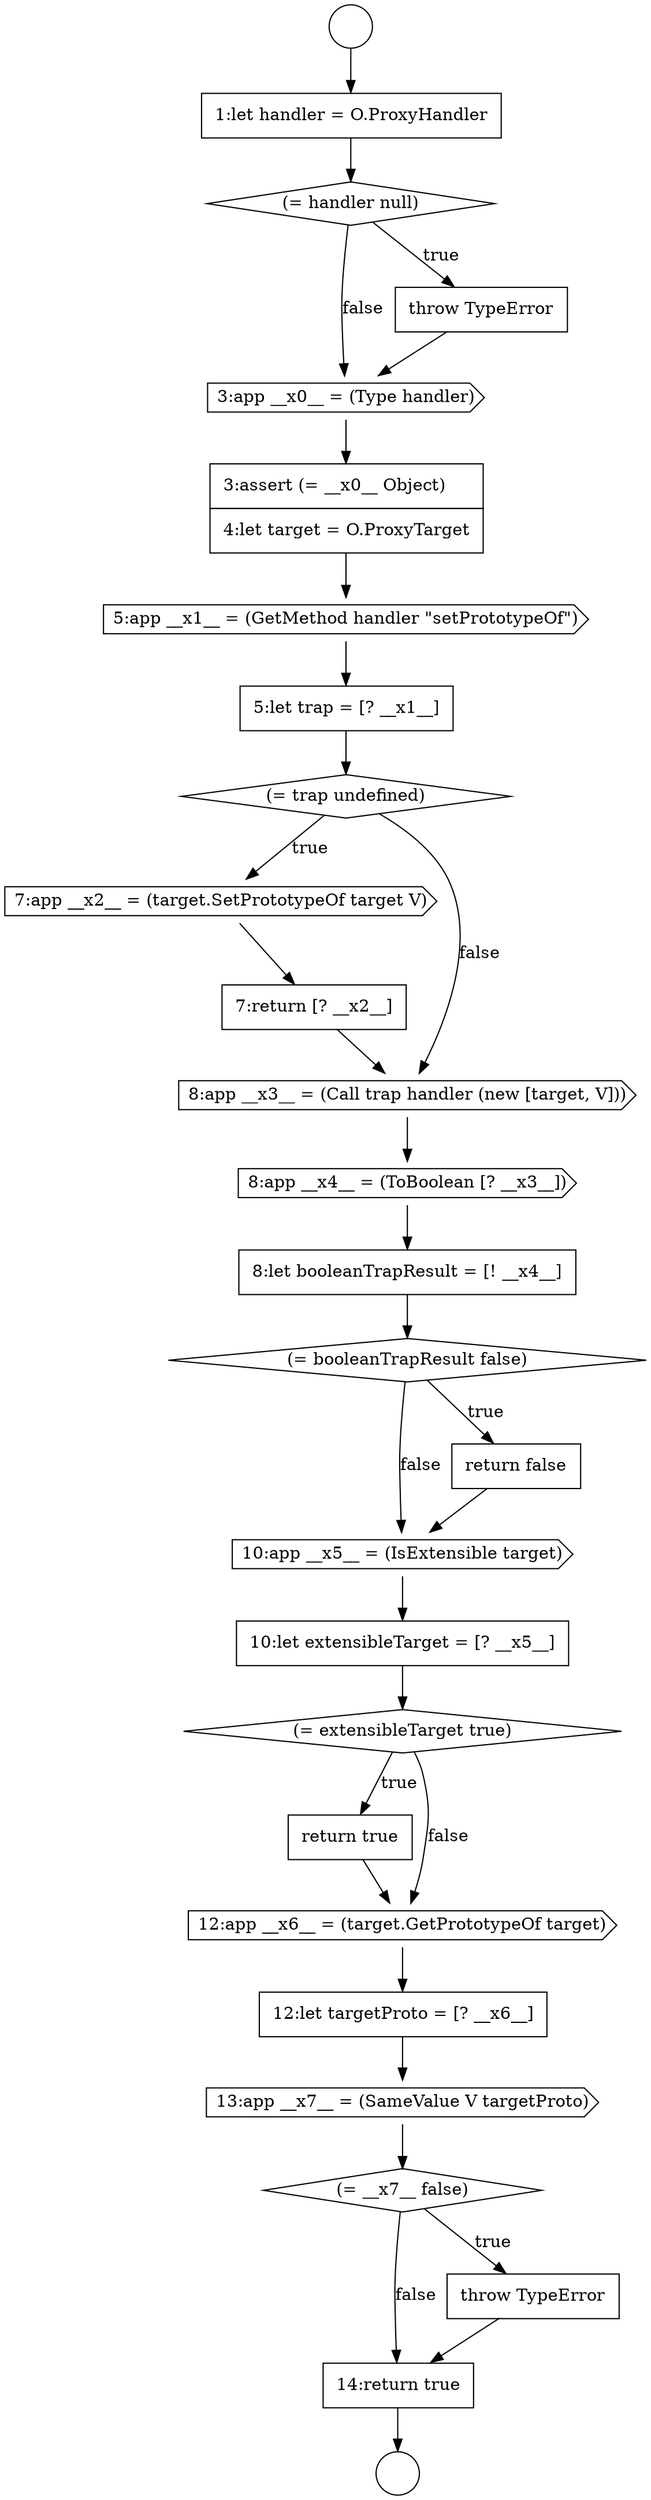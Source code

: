 digraph {
  node3185 [shape=none, margin=0, label=<<font color="black">
    <table border="0" cellborder="1" cellspacing="0" cellpadding="10">
      <tr><td align="left">3:assert (= __x0__ Object)</td></tr>
      <tr><td align="left">4:let target = O.ProxyTarget</td></tr>
    </table>
  </font>> color="black" fillcolor="white" style=filled]
  node3180 [shape=circle label=" " color="black" fillcolor="white" style=filled]
  node3199 [shape=none, margin=0, label=<<font color="black">
    <table border="0" cellborder="1" cellspacing="0" cellpadding="10">
      <tr><td align="left">return true</td></tr>
    </table>
  </font>> color="black" fillcolor="white" style=filled]
  node3186 [shape=cds, label=<<font color="black">5:app __x1__ = (GetMethod handler &quot;setPrototypeOf&quot;)</font>> color="black" fillcolor="white" style=filled]
  node3205 [shape=none, margin=0, label=<<font color="black">
    <table border="0" cellborder="1" cellspacing="0" cellpadding="10">
      <tr><td align="left">14:return true</td></tr>
    </table>
  </font>> color="black" fillcolor="white" style=filled]
  node3201 [shape=none, margin=0, label=<<font color="black">
    <table border="0" cellborder="1" cellspacing="0" cellpadding="10">
      <tr><td align="left">12:let targetProto = [? __x6__]</td></tr>
    </table>
  </font>> color="black" fillcolor="white" style=filled]
  node3187 [shape=none, margin=0, label=<<font color="black">
    <table border="0" cellborder="1" cellspacing="0" cellpadding="10">
      <tr><td align="left">5:let trap = [? __x1__]</td></tr>
    </table>
  </font>> color="black" fillcolor="white" style=filled]
  node3192 [shape=cds, label=<<font color="black">8:app __x4__ = (ToBoolean [? __x3__])</font>> color="black" fillcolor="white" style=filled]
  node3193 [shape=none, margin=0, label=<<font color="black">
    <table border="0" cellborder="1" cellspacing="0" cellpadding="10">
      <tr><td align="left">8:let booleanTrapResult = [! __x4__]</td></tr>
    </table>
  </font>> color="black" fillcolor="white" style=filled]
  node3202 [shape=cds, label=<<font color="black">13:app __x7__ = (SameValue V targetProto)</font>> color="black" fillcolor="white" style=filled]
  node3188 [shape=diamond, label=<<font color="black">(= trap undefined)</font>> color="black" fillcolor="white" style=filled]
  node3181 [shape=none, margin=0, label=<<font color="black">
    <table border="0" cellborder="1" cellspacing="0" cellpadding="10">
      <tr><td align="left">1:let handler = O.ProxyHandler</td></tr>
    </table>
  </font>> color="black" fillcolor="white" style=filled]
  node3203 [shape=diamond, label=<<font color="black">(= __x7__ false)</font>> color="black" fillcolor="white" style=filled]
  node3196 [shape=cds, label=<<font color="black">10:app __x5__ = (IsExtensible target)</font>> color="black" fillcolor="white" style=filled]
  node3200 [shape=cds, label=<<font color="black">12:app __x6__ = (target.GetPrototypeOf target)</font>> color="black" fillcolor="white" style=filled]
  node3204 [shape=none, margin=0, label=<<font color="black">
    <table border="0" cellborder="1" cellspacing="0" cellpadding="10">
      <tr><td align="left">throw TypeError</td></tr>
    </table>
  </font>> color="black" fillcolor="white" style=filled]
  node3195 [shape=none, margin=0, label=<<font color="black">
    <table border="0" cellborder="1" cellspacing="0" cellpadding="10">
      <tr><td align="left">return false</td></tr>
    </table>
  </font>> color="black" fillcolor="white" style=filled]
  node3189 [shape=cds, label=<<font color="black">7:app __x2__ = (target.SetPrototypeOf target V)</font>> color="black" fillcolor="white" style=filled]
  node3184 [shape=cds, label=<<font color="black">3:app __x0__ = (Type handler)</font>> color="black" fillcolor="white" style=filled]
  node3191 [shape=cds, label=<<font color="black">8:app __x3__ = (Call trap handler (new [target, V]))</font>> color="black" fillcolor="white" style=filled]
  node3198 [shape=diamond, label=<<font color="black">(= extensibleTarget true)</font>> color="black" fillcolor="white" style=filled]
  node3179 [shape=circle label=" " color="black" fillcolor="white" style=filled]
  node3194 [shape=diamond, label=<<font color="black">(= booleanTrapResult false)</font>> color="black" fillcolor="white" style=filled]
  node3183 [shape=none, margin=0, label=<<font color="black">
    <table border="0" cellborder="1" cellspacing="0" cellpadding="10">
      <tr><td align="left">throw TypeError</td></tr>
    </table>
  </font>> color="black" fillcolor="white" style=filled]
  node3190 [shape=none, margin=0, label=<<font color="black">
    <table border="0" cellborder="1" cellspacing="0" cellpadding="10">
      <tr><td align="left">7:return [? __x2__]</td></tr>
    </table>
  </font>> color="black" fillcolor="white" style=filled]
  node3197 [shape=none, margin=0, label=<<font color="black">
    <table border="0" cellborder="1" cellspacing="0" cellpadding="10">
      <tr><td align="left">10:let extensibleTarget = [? __x5__]</td></tr>
    </table>
  </font>> color="black" fillcolor="white" style=filled]
  node3182 [shape=diamond, label=<<font color="black">(= handler null)</font>> color="black" fillcolor="white" style=filled]
  node3195 -> node3196 [ color="black"]
  node3192 -> node3193 [ color="black"]
  node3186 -> node3187 [ color="black"]
  node3198 -> node3199 [label=<<font color="black">true</font>> color="black"]
  node3198 -> node3200 [label=<<font color="black">false</font>> color="black"]
  node3205 -> node3180 [ color="black"]
  node3182 -> node3183 [label=<<font color="black">true</font>> color="black"]
  node3182 -> node3184 [label=<<font color="black">false</font>> color="black"]
  node3184 -> node3185 [ color="black"]
  node3197 -> node3198 [ color="black"]
  node3181 -> node3182 [ color="black"]
  node3190 -> node3191 [ color="black"]
  node3204 -> node3205 [ color="black"]
  node3191 -> node3192 [ color="black"]
  node3185 -> node3186 [ color="black"]
  node3202 -> node3203 [ color="black"]
  node3199 -> node3200 [ color="black"]
  node3189 -> node3190 [ color="black"]
  node3193 -> node3194 [ color="black"]
  node3200 -> node3201 [ color="black"]
  node3183 -> node3184 [ color="black"]
  node3196 -> node3197 [ color="black"]
  node3194 -> node3195 [label=<<font color="black">true</font>> color="black"]
  node3194 -> node3196 [label=<<font color="black">false</font>> color="black"]
  node3188 -> node3189 [label=<<font color="black">true</font>> color="black"]
  node3188 -> node3191 [label=<<font color="black">false</font>> color="black"]
  node3201 -> node3202 [ color="black"]
  node3203 -> node3204 [label=<<font color="black">true</font>> color="black"]
  node3203 -> node3205 [label=<<font color="black">false</font>> color="black"]
  node3187 -> node3188 [ color="black"]
  node3179 -> node3181 [ color="black"]
}
